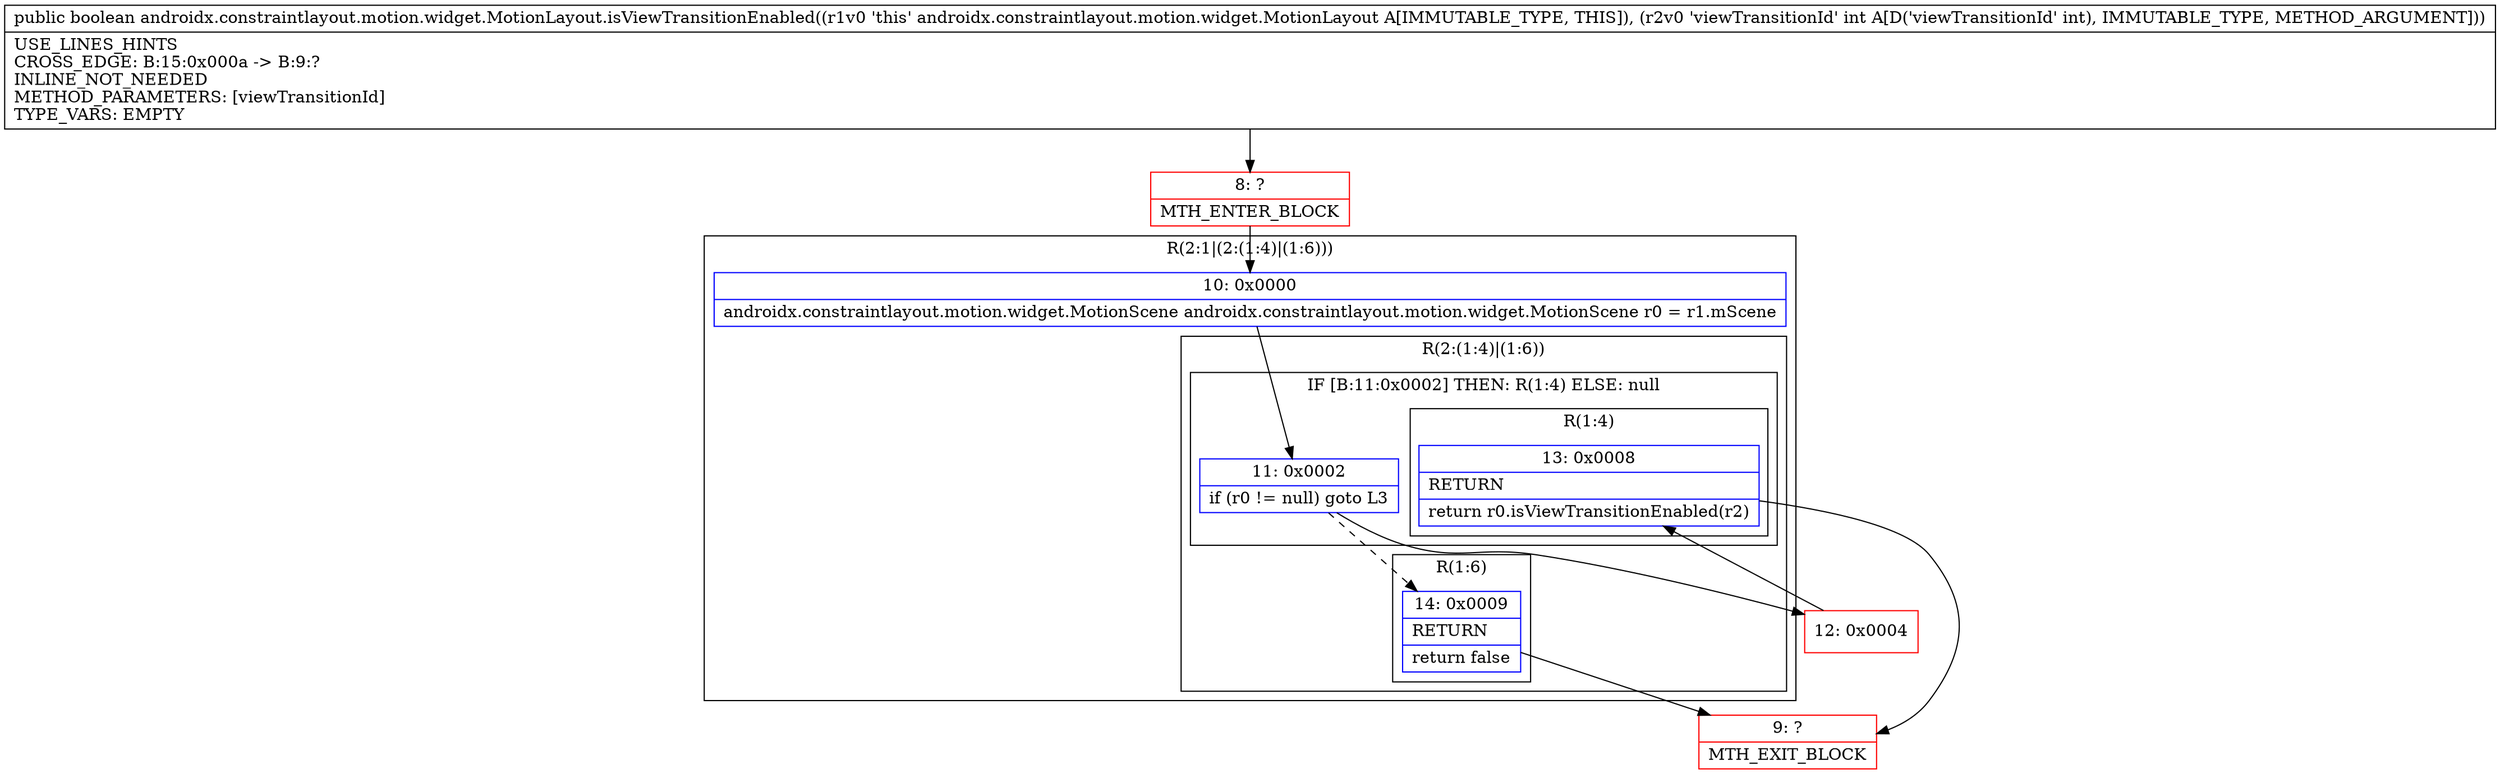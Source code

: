digraph "CFG forandroidx.constraintlayout.motion.widget.MotionLayout.isViewTransitionEnabled(I)Z" {
subgraph cluster_Region_1200116850 {
label = "R(2:1|(2:(1:4)|(1:6)))";
node [shape=record,color=blue];
Node_10 [shape=record,label="{10\:\ 0x0000|androidx.constraintlayout.motion.widget.MotionScene androidx.constraintlayout.motion.widget.MotionScene r0 = r1.mScene\l}"];
subgraph cluster_Region_441792969 {
label = "R(2:(1:4)|(1:6))";
node [shape=record,color=blue];
subgraph cluster_IfRegion_284250082 {
label = "IF [B:11:0x0002] THEN: R(1:4) ELSE: null";
node [shape=record,color=blue];
Node_11 [shape=record,label="{11\:\ 0x0002|if (r0 != null) goto L3\l}"];
subgraph cluster_Region_1468613633 {
label = "R(1:4)";
node [shape=record,color=blue];
Node_13 [shape=record,label="{13\:\ 0x0008|RETURN\l|return r0.isViewTransitionEnabled(r2)\l}"];
}
}
subgraph cluster_Region_619884108 {
label = "R(1:6)";
node [shape=record,color=blue];
Node_14 [shape=record,label="{14\:\ 0x0009|RETURN\l|return false\l}"];
}
}
}
Node_8 [shape=record,color=red,label="{8\:\ ?|MTH_ENTER_BLOCK\l}"];
Node_12 [shape=record,color=red,label="{12\:\ 0x0004}"];
Node_9 [shape=record,color=red,label="{9\:\ ?|MTH_EXIT_BLOCK\l}"];
MethodNode[shape=record,label="{public boolean androidx.constraintlayout.motion.widget.MotionLayout.isViewTransitionEnabled((r1v0 'this' androidx.constraintlayout.motion.widget.MotionLayout A[IMMUTABLE_TYPE, THIS]), (r2v0 'viewTransitionId' int A[D('viewTransitionId' int), IMMUTABLE_TYPE, METHOD_ARGUMENT]))  | USE_LINES_HINTS\lCROSS_EDGE: B:15:0x000a \-\> B:9:?\lINLINE_NOT_NEEDED\lMETHOD_PARAMETERS: [viewTransitionId]\lTYPE_VARS: EMPTY\l}"];
MethodNode -> Node_8;Node_10 -> Node_11;
Node_11 -> Node_12;
Node_11 -> Node_14[style=dashed];
Node_13 -> Node_9;
Node_14 -> Node_9;
Node_8 -> Node_10;
Node_12 -> Node_13;
}

